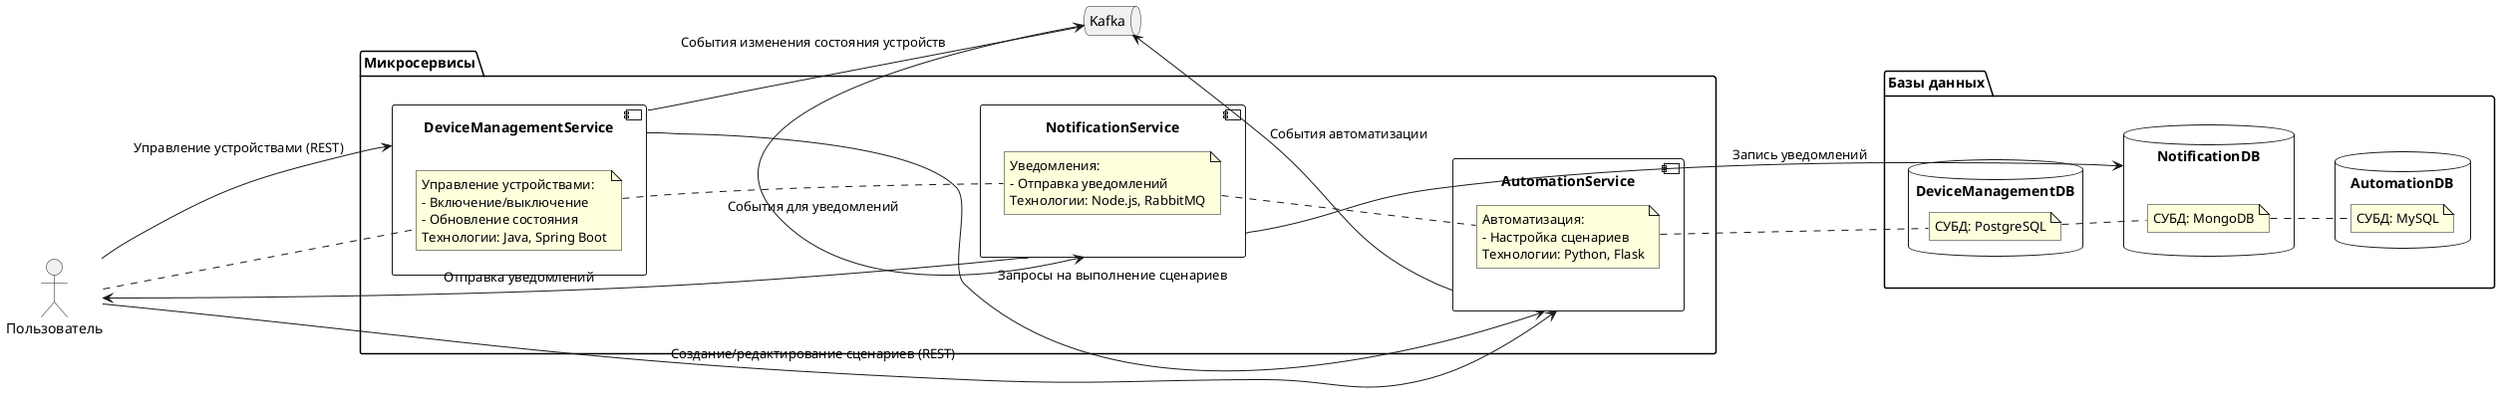 @startuml
left to right direction

actor User as "Пользователь"

package "Микросервисы" {
  component DeviceManagementService as DMS {
    note right
      Управление устройствами:
      - Включение/выключение
      - Обновление состояния
      Технологии: Java, Spring Boot
    end note
  }
  component NotificationService as NS {
    note right
      Уведомления:
      - Отправка уведомлений
      Технологии: Node.js, RabbitMQ
    end note
  }
  component AutomationService as AS {
    note right
      Автоматизация:
      - Настройка сценариев
      Технологии: Python, Flask
    end note
  }
}

package "Базы данных" {
  database DeviceManagementDB as DMDB {
    note right
      СУБД: PostgreSQL
    end note
  }
  database NotificationDB as NDB {
    note right
      СУБД: MongoDB
    end note
  }
  database AutomationDB as ADB {
    note right
      СУБД: MySQL
    end note
  }
}

queue Kafka as "Kafka"

User --> AS : "Создание/редактирование сценариев (REST)"
User --> DMS : "Управление устройствами (REST)"
DMS --> AS : "Запросы на выполнение сценариев"
AS --> Kafka : "События автоматизации"
DMS --> Kafka : "События изменения состояния устройств"
Kafka --> NS : "События для уведомлений"
NS --> NDB : "Запись уведомлений"
NS --> User : "Отправка уведомлений"

@enduml
